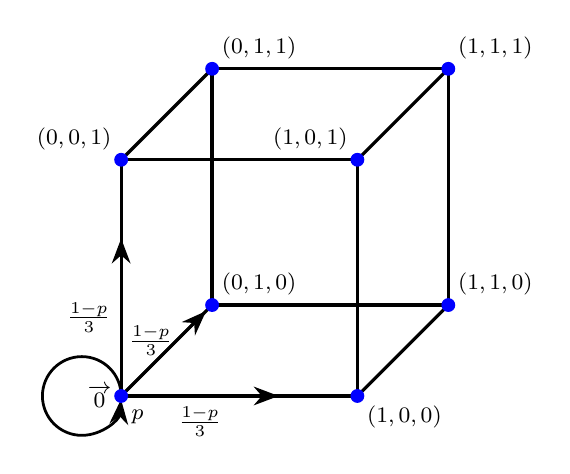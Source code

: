 \begin{tikzpicture}[font=\footnotesize]
    % mark apexes of a cube
    \coordinate[label=left:{$\overrightarrow{0}$}] (A) at (0,0,3);
    \coordinate[label=below right:{$(1,0,0)$}] (B) at (3,0,3);
    \coordinate[label=above right:{$(0,1,0)$}] (C) at (0,0,0);
    \coordinate[label=above right:{$(1,1,0)$}] (D) at (3,0,0);
    
    \coordinate[label=above left:{$(0,0,1)$}] (E) at (0,3,3);
    \coordinate[label=above left:{$(1,0,1)$}] (F) at (3,3,3); % [label={[shift={(-0.5,0)}]{$(1,0,1)$}}]
    \coordinate[label=above right:{$(0,1,1)$}] (G) at (0,3,0);
    \coordinate[label=above right:{$(1,1,1)$}] (H) at (3,3,0);

    % draw the top and bottom of the cube
    \draw[very thick] (0,0,0) rectangle (3,3,0);
    \draw[very thick] (0,0,3) rectangle (3,3,3);
    
    % draw the edges of the cube
    \draw[very thick] (0,0,0) -- (0,0,3);
    \draw[very thick] (0,3,0) -- (0,3,3);
    \draw[very thick] (3,0,0) -- (3,0,3);
    \draw[very thick] (3,3,0) -- (3,3,3);

    % draw three arrows from point A
    \draw[-{Stealth[scale=1.2]}, line width=1pt] (A) -- node [left] {$\frac{1-p}{3}$} +(0,2,0);
    \draw[-{Stealth[scale=1.2]}, line width=1pt] (A) -- node [below] {$\frac{1-p}{3}$} +(2,0,0);
    \draw[-{Stealth[scale=1.2]}, line width=1pt] (A) -- node [above,pos=0.35] {$\frac{1-p}{3}$} +(0,0,-2.8);

    % draw 4th circle-arrow from A
    \draw[
        -{Stealth[scale=1.2]},
        line width=1pt,
    ] (0,0,3) arc (0:355:0.5) node[below right] {$p$};

    % mark blue points in each apex
    \foreach \point in {A,B,C,D,E,F,G,H}{
        \fill[blue] (\point) circle [radius=2.5pt];
    }
\end{tikzpicture}